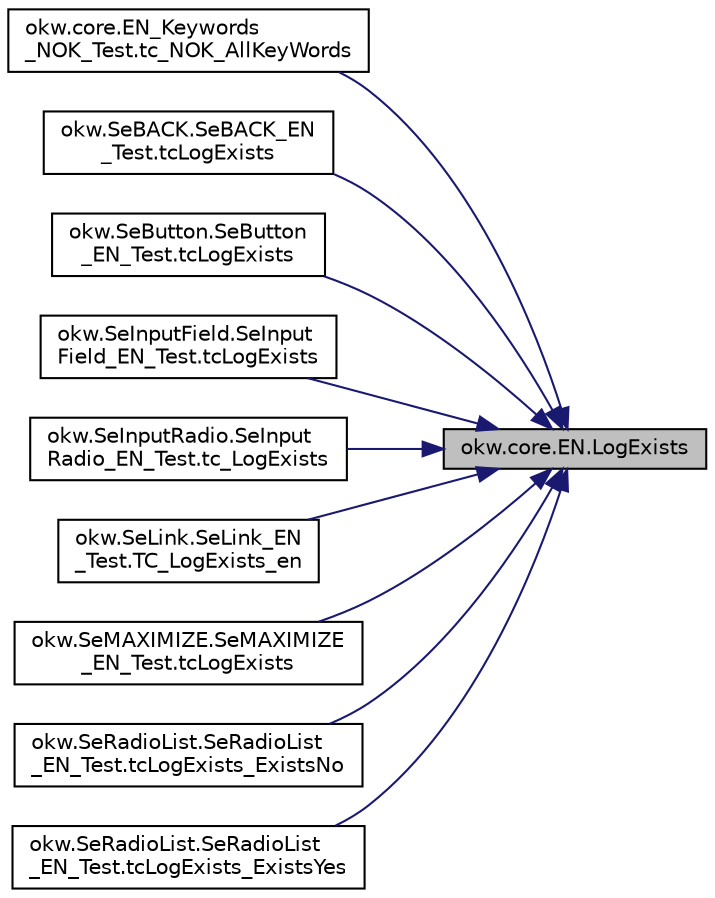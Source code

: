 digraph "okw.core.EN.LogExists"
{
 // INTERACTIVE_SVG=YES
 // LATEX_PDF_SIZE
  edge [fontname="Helvetica",fontsize="10",labelfontname="Helvetica",labelfontsize="10"];
  node [fontname="Helvetica",fontsize="10",shape=record];
  rankdir="RL";
  Node991 [label="okw.core.EN.LogExists",height=0.2,width=0.4,color="black", fillcolor="grey75", style="filled", fontcolor="black",tooltip="Gibt die Existenz eines GUI-Objektes mit YES/NO in den Testergebnissen aus."];
  Node991 -> Node992 [dir="back",color="midnightblue",fontsize="10",style="solid",fontname="Helvetica"];
  Node992 [label="okw.core.EN_Keywords\l_NOK_Test.tc_NOK_AllKeyWords",height=0.2,width=0.4,color="black", fillcolor="white", style="filled",URL="$classokw_1_1core_1_1_e_n___keywords___n_o_k___test.html#a81a960a2341dfb0e27da7871291c84dc",tooltip="Prüft methoden aufruf für einen einfachen Click."];
  Node991 -> Node993 [dir="back",color="midnightblue",fontsize="10",style="solid",fontname="Helvetica"];
  Node993 [label="okw.SeBACK.SeBACK_EN\l_Test.tcLogExists",height=0.2,width=0.4,color="black", fillcolor="white", style="filled",URL="$classokw_1_1_se_b_a_c_k_1_1_se_b_a_c_k___e_n___test.html#a6a172b2a85fe0db31d46183048be94cc",tooltip="Testet das Schlüsselwort LogExists( FN ) eines SeBACK Prüfen."];
  Node991 -> Node994 [dir="back",color="midnightblue",fontsize="10",style="solid",fontname="Helvetica"];
  Node994 [label="okw.SeButton.SeButton\l_EN_Test.tcLogExists",height=0.2,width=0.4,color="black", fillcolor="white", style="filled",URL="$classokw_1_1_se_button_1_1_se_button___e_n___test.html#afd31aef38520eb2f1352c5852197f100",tooltip="Test des Schlüsselwortes LogExists für den GUI-Adapter SeButton."];
  Node991 -> Node995 [dir="back",color="midnightblue",fontsize="10",style="solid",fontname="Helvetica"];
  Node995 [label="okw.SeInputField.SeInput\lField_EN_Test.tcLogExists",height=0.2,width=0.4,color="black", fillcolor="white", style="filled",URL="$classokw_1_1_se_input_field_1_1_se_input_field___e_n___test.html#a720059a1f762dc251b300cd9a67a8832",tooltip="SeTextField -> InputTypeText InputTypeText.htm -> InputTypeText.htm Vorame -> First Name Name -> Last..."];
  Node991 -> Node996 [dir="back",color="midnightblue",fontsize="10",style="solid",fontname="Helvetica"];
  Node996 [label="okw.SeInputRadio.SeInput\lRadio_EN_Test.tc_LogExists",height=0.2,width=0.4,color="black", fillcolor="white", style="filled",URL="$classokw_1_1_se_input_radio_1_1_se_input_radio___e_n___test.html#a2dbae039ed1a2bf9c10f6dcbc5fc5476",tooltip="Test des Schlüsselwortes LogExists für den GUI-Adapter SeInputRadio."];
  Node991 -> Node997 [dir="back",color="midnightblue",fontsize="10",style="solid",fontname="Helvetica"];
  Node997 [label="okw.SeLink.SeLink_EN\l_Test.TC_LogExists_en",height=0.2,width=0.4,color="black", fillcolor="white", style="filled",URL="$classokw_1_1_se_link_1_1_se_link___e_n___test.html#a4024539898f1eaf112ea1ad68051895d",tooltip="Prüft ob ein vorhandenes objekt existiert."];
  Node991 -> Node998 [dir="back",color="midnightblue",fontsize="10",style="solid",fontname="Helvetica"];
  Node998 [label="okw.SeMAXIMIZE.SeMAXIMIZE\l_EN_Test.tcLogExists",height=0.2,width=0.4,color="black", fillcolor="white", style="filled",URL="$classokw_1_1_se_m_a_x_i_m_i_z_e_1_1_se_m_a_x_i_m_i_z_e___e_n___test.html#a7ca7df664c25a91d81ab594617a075cb",tooltip="Testet das Schlüsselwort LogExists( FN ) eines SeMAXIMIZE Prüfen."];
  Node991 -> Node999 [dir="back",color="midnightblue",fontsize="10",style="solid",fontname="Helvetica"];
  Node999 [label="okw.SeRadioList.SeRadioList\l_EN_Test.tcLogExists_ExistsNo",height=0.2,width=0.4,color="black", fillcolor="white", style="filled",URL="$classokw_1_1_se_radio_list_1_1_se_radio_list___e_n___test.html#af59b76df3af33e04a6904a10fd96fac2",tooltip="Prüft die Methode SeRadioList.LogExists, wenn das Object nicht vorhanden ist."];
  Node991 -> Node1000 [dir="back",color="midnightblue",fontsize="10",style="solid",fontname="Helvetica"];
  Node1000 [label="okw.SeRadioList.SeRadioList\l_EN_Test.tcLogExists_ExistsYes",height=0.2,width=0.4,color="black", fillcolor="white", style="filled",URL="$classokw_1_1_se_radio_list_1_1_se_radio_list___e_n___test.html#a320f6c0dd2076c2bda4099263ed35291",tooltip="Prüft die Methode SeRadioList.LogExists, wenn das Object nicht vorhanden ist."];
}
